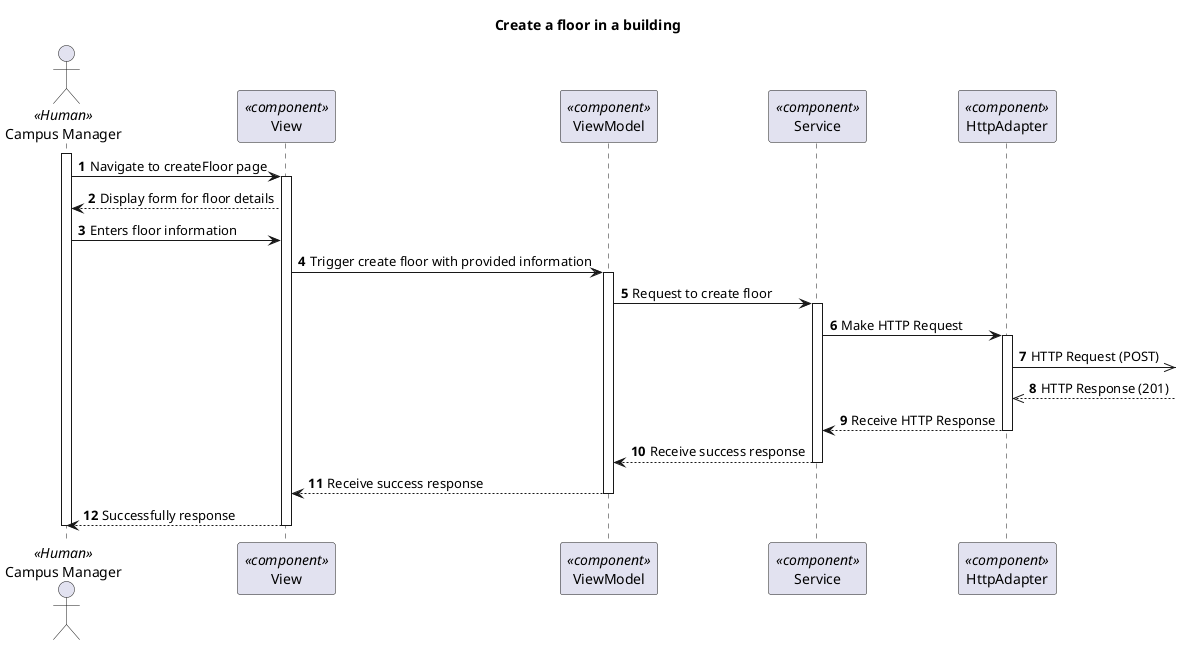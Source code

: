 @startuml Process View - Level 3

autonumber
skinparam packageStyle rect

title Create a floor in a building

actor "Campus Manager" as CM <<Human>>
participant "View" as view <<component>>
participant "ViewModel" as viewModel <<component>>
participant "Service" as service <<component>>
participant "HttpAdapter" as httpAdapter <<component>>

activate CM
CM -> view : Navigate to createFloor page
activate view
view --> CM : Display form for floor details
CM -> view : Enters floor information

view -> viewModel : Trigger create floor with provided information

activate viewModel
viewModel -> service : Request to create floor

activate service
service -> httpAdapter : Make HTTP Request
activate httpAdapter
httpAdapter ->> : HTTP Request (POST)
httpAdapter <<-- : HTTP Response (201)
httpAdapter --> service : Receive HTTP Response
deactivate httpAdapter

service --> viewModel : Receive success response
deactivate service

viewModel --> view : Receive success response
deactivate viewModel

view --> CM : Successfully response
deactivate view

deactivate CM
@enduml
